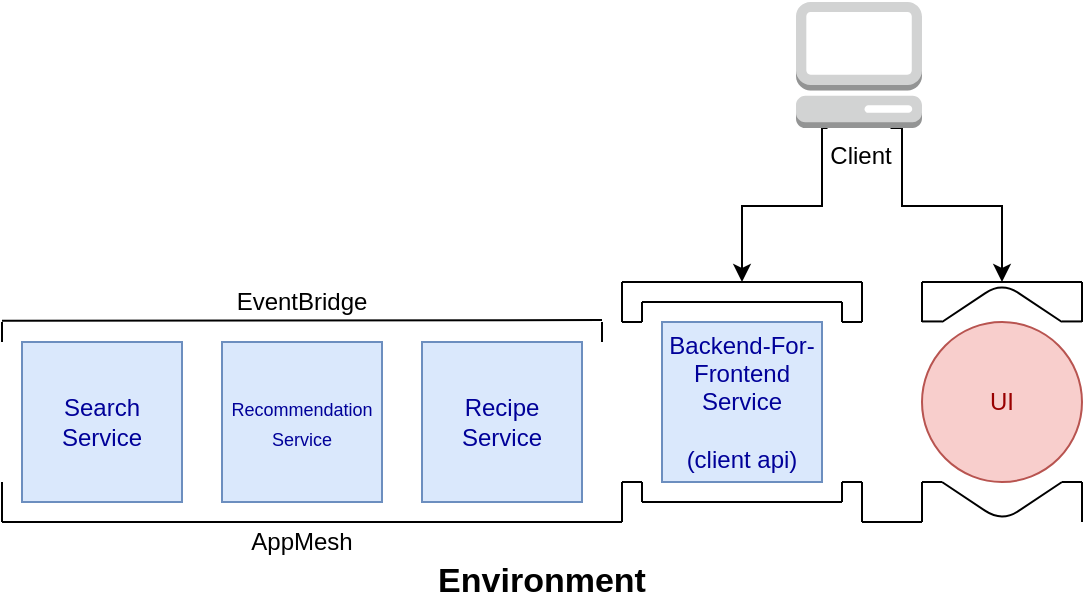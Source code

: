 <mxfile version="13.0.3" type="device"><diagram id="cybeF8K7mfgxfcb3msKQ" name="Page-1"><mxGraphModel dx="907" dy="733" grid="1" gridSize="10" guides="1" tooltips="1" connect="1" arrows="1" fold="1" page="1" pageScale="1" pageWidth="850" pageHeight="1100" math="0" shadow="0"><root><mxCell id="0"/><mxCell id="1" parent="0"/><mxCell id="MAVfSBU6uShO0CGh9Nb_-1" value="" style="endArrow=none;html=1;" edge="1" parent="1"><mxGeometry width="50" height="50" relative="1" as="geometry"><mxPoint x="370" y="340" as="sourcePoint"/><mxPoint x="680" y="340" as="targetPoint"/></mxGeometry></mxCell><mxCell id="MAVfSBU6uShO0CGh9Nb_-2" value="" style="endArrow=none;html=1;" edge="1" parent="1"><mxGeometry width="50" height="50" relative="1" as="geometry"><mxPoint x="370" y="340" as="sourcePoint"/><mxPoint x="370" y="320" as="targetPoint"/></mxGeometry></mxCell><mxCell id="MAVfSBU6uShO0CGh9Nb_-3" value="" style="endArrow=none;html=1;" edge="1" parent="1"><mxGeometry width="50" height="50" relative="1" as="geometry"><mxPoint x="680" y="340" as="sourcePoint"/><mxPoint x="680" y="320" as="targetPoint"/></mxGeometry></mxCell><mxCell id="MAVfSBU6uShO0CGh9Nb_-5" value="" style="endArrow=none;html=1;" edge="1" parent="1"><mxGeometry width="50" height="50" relative="1" as="geometry"><mxPoint x="800" y="340" as="sourcePoint"/><mxPoint x="800" y="320" as="targetPoint"/></mxGeometry></mxCell><mxCell id="MAVfSBU6uShO0CGh9Nb_-6" value="" style="endArrow=none;html=1;" edge="1" parent="1"><mxGeometry width="50" height="50" relative="1" as="geometry"><mxPoint x="830" y="340" as="sourcePoint"/><mxPoint x="830" y="320" as="targetPoint"/></mxGeometry></mxCell><mxCell id="MAVfSBU6uShO0CGh9Nb_-7" value="" style="endArrow=none;html=1;" edge="1" parent="1"><mxGeometry width="50" height="50" relative="1" as="geometry"><mxPoint x="910" y="340" as="sourcePoint"/><mxPoint x="910" y="320" as="targetPoint"/></mxGeometry></mxCell><mxCell id="MAVfSBU6uShO0CGh9Nb_-8" value="" style="endArrow=none;html=1;" edge="1" parent="1"><mxGeometry width="50" height="50" relative="1" as="geometry"><mxPoint x="680" y="320" as="sourcePoint"/><mxPoint x="690" y="320" as="targetPoint"/></mxGeometry></mxCell><mxCell id="MAVfSBU6uShO0CGh9Nb_-9" value="" style="endArrow=none;html=1;" edge="1" parent="1"><mxGeometry width="50" height="50" relative="1" as="geometry"><mxPoint x="790" y="320" as="sourcePoint"/><mxPoint x="800" y="320" as="targetPoint"/></mxGeometry></mxCell><mxCell id="MAVfSBU6uShO0CGh9Nb_-10" value="" style="endArrow=none;html=1;" edge="1" parent="1"><mxGeometry width="50" height="50" relative="1" as="geometry"><mxPoint x="800" y="340" as="sourcePoint"/><mxPoint x="830" y="340" as="targetPoint"/></mxGeometry></mxCell><mxCell id="MAVfSBU6uShO0CGh9Nb_-11" value="" style="endArrow=none;html=1;" edge="1" parent="1"><mxGeometry width="50" height="50" relative="1" as="geometry"><mxPoint x="830" y="320" as="sourcePoint"/><mxPoint x="840" y="320" as="targetPoint"/></mxGeometry></mxCell><mxCell id="MAVfSBU6uShO0CGh9Nb_-12" value="" style="endArrow=none;html=1;" edge="1" parent="1"><mxGeometry width="50" height="50" relative="1" as="geometry"><mxPoint x="900" y="320" as="sourcePoint"/><mxPoint x="910" y="320" as="targetPoint"/></mxGeometry></mxCell><mxCell id="MAVfSBU6uShO0CGh9Nb_-14" value="" style="endArrow=none;html=1;" edge="1" parent="1"><mxGeometry width="50" height="50" relative="1" as="geometry"><mxPoint x="840" y="320" as="sourcePoint"/><mxPoint x="900" y="320" as="targetPoint"/><Array as="points"><mxPoint x="870" y="340"/></Array></mxGeometry></mxCell><mxCell id="MAVfSBU6uShO0CGh9Nb_-15" value="" style="endArrow=none;html=1;" edge="1" parent="1"><mxGeometry width="50" height="50" relative="1" as="geometry"><mxPoint x="690" y="330" as="sourcePoint"/><mxPoint x="690" y="320" as="targetPoint"/></mxGeometry></mxCell><mxCell id="MAVfSBU6uShO0CGh9Nb_-16" value="" style="endArrow=none;html=1;" edge="1" parent="1"><mxGeometry width="50" height="50" relative="1" as="geometry"><mxPoint x="790" y="330" as="sourcePoint"/><mxPoint x="790" y="320" as="targetPoint"/></mxGeometry></mxCell><mxCell id="MAVfSBU6uShO0CGh9Nb_-17" value="" style="endArrow=none;html=1;" edge="1" parent="1"><mxGeometry width="50" height="50" relative="1" as="geometry"><mxPoint x="790" y="330" as="sourcePoint"/><mxPoint x="690" y="330" as="targetPoint"/></mxGeometry></mxCell><mxCell id="MAVfSBU6uShO0CGh9Nb_-18" value="Backend-For-Frontend Service&lt;br&gt;&lt;br&gt;(client api)" style="whiteSpace=wrap;html=1;aspect=fixed;fillColor=#dae8fc;strokeColor=#6c8ebf;fontColor=#000099;" vertex="1" parent="1"><mxGeometry x="700" y="240" width="80" height="80" as="geometry"/></mxCell><mxCell id="MAVfSBU6uShO0CGh9Nb_-19" value="" style="endArrow=none;html=1;" edge="1" parent="1"><mxGeometry width="50" height="50" relative="1" as="geometry"><mxPoint x="790" y="230.0" as="sourcePoint"/><mxPoint x="690" y="230.0" as="targetPoint"/></mxGeometry></mxCell><mxCell id="MAVfSBU6uShO0CGh9Nb_-27" value="" style="endArrow=none;html=1;" edge="1" parent="1"><mxGeometry width="50" height="50" relative="1" as="geometry"><mxPoint x="690" y="230" as="sourcePoint"/><mxPoint x="690" y="240" as="targetPoint"/></mxGeometry></mxCell><mxCell id="MAVfSBU6uShO0CGh9Nb_-28" value="" style="endArrow=none;html=1;" edge="1" parent="1"><mxGeometry width="50" height="50" relative="1" as="geometry"><mxPoint x="690" y="240" as="sourcePoint"/><mxPoint x="680" y="240" as="targetPoint"/></mxGeometry></mxCell><mxCell id="MAVfSBU6uShO0CGh9Nb_-29" value="" style="endArrow=none;html=1;" edge="1" parent="1"><mxGeometry width="50" height="50" relative="1" as="geometry"><mxPoint x="680" y="220" as="sourcePoint"/><mxPoint x="680" y="240" as="targetPoint"/></mxGeometry></mxCell><mxCell id="MAVfSBU6uShO0CGh9Nb_-30" value="" style="endArrow=none;html=1;" edge="1" parent="1"><mxGeometry width="50" height="50" relative="1" as="geometry"><mxPoint x="680" y="220" as="sourcePoint"/><mxPoint x="800" y="220" as="targetPoint"/></mxGeometry></mxCell><mxCell id="MAVfSBU6uShO0CGh9Nb_-31" value="" style="endArrow=none;html=1;" edge="1" parent="1"><mxGeometry width="50" height="50" relative="1" as="geometry"><mxPoint x="800" y="240" as="sourcePoint"/><mxPoint x="800" y="220" as="targetPoint"/></mxGeometry></mxCell><mxCell id="MAVfSBU6uShO0CGh9Nb_-32" value="" style="endArrow=none;html=1;" edge="1" parent="1"><mxGeometry width="50" height="50" relative="1" as="geometry"><mxPoint x="790" y="240" as="sourcePoint"/><mxPoint x="790" y="230" as="targetPoint"/></mxGeometry></mxCell><mxCell id="MAVfSBU6uShO0CGh9Nb_-33" value="" style="endArrow=none;html=1;" edge="1" parent="1"><mxGeometry width="50" height="50" relative="1" as="geometry"><mxPoint x="790" y="240" as="sourcePoint"/><mxPoint x="800" y="240" as="targetPoint"/></mxGeometry></mxCell><mxCell id="MAVfSBU6uShO0CGh9Nb_-34" value="UI" style="ellipse;whiteSpace=wrap;html=1;aspect=fixed;fillColor=#f8cecc;strokeColor=#b85450;fontColor=#990000;" vertex="1" parent="1"><mxGeometry x="830" y="240" width="80" height="80" as="geometry"/></mxCell><mxCell id="MAVfSBU6uShO0CGh9Nb_-35" value="" style="endArrow=none;html=1;" edge="1" parent="1"><mxGeometry width="50" height="50" relative="1" as="geometry"><mxPoint x="840" y="240" as="sourcePoint"/><mxPoint x="900" y="240" as="targetPoint"/><Array as="points"><mxPoint x="870" y="220"/></Array></mxGeometry></mxCell><mxCell id="MAVfSBU6uShO0CGh9Nb_-36" value="" style="endArrow=none;html=1;" edge="1" parent="1"><mxGeometry width="50" height="50" relative="1" as="geometry"><mxPoint x="900" y="239.72" as="sourcePoint"/><mxPoint x="910" y="239.72" as="targetPoint"/></mxGeometry></mxCell><mxCell id="MAVfSBU6uShO0CGh9Nb_-37" value="" style="endArrow=none;html=1;" edge="1" parent="1"><mxGeometry width="50" height="50" relative="1" as="geometry"><mxPoint x="830" y="239.72" as="sourcePoint"/><mxPoint x="840" y="239.72" as="targetPoint"/></mxGeometry></mxCell><mxCell id="MAVfSBU6uShO0CGh9Nb_-38" value="" style="endArrow=none;html=1;" edge="1" parent="1"><mxGeometry width="50" height="50" relative="1" as="geometry"><mxPoint x="910" y="220" as="sourcePoint"/><mxPoint x="910" y="240" as="targetPoint"/></mxGeometry></mxCell><mxCell id="MAVfSBU6uShO0CGh9Nb_-39" value="" style="endArrow=none;html=1;" edge="1" parent="1"><mxGeometry width="50" height="50" relative="1" as="geometry"><mxPoint x="910" y="220" as="sourcePoint"/><mxPoint x="830" y="220" as="targetPoint"/></mxGeometry></mxCell><mxCell id="MAVfSBU6uShO0CGh9Nb_-40" value="" style="endArrow=none;html=1;" edge="1" parent="1"><mxGeometry width="50" height="50" relative="1" as="geometry"><mxPoint x="830" y="220" as="sourcePoint"/><mxPoint x="830" y="240" as="targetPoint"/></mxGeometry></mxCell><mxCell id="MAVfSBU6uShO0CGh9Nb_-41" value="Recipe Service" style="whiteSpace=wrap;html=1;aspect=fixed;fillColor=#dae8fc;strokeColor=#6c8ebf;fontColor=#000099;" vertex="1" parent="1"><mxGeometry x="580" y="250" width="80" height="80" as="geometry"/></mxCell><mxCell id="MAVfSBU6uShO0CGh9Nb_-42" value="&lt;font style=&quot;font-size: 9px&quot;&gt;Recommendation Service&lt;/font&gt;" style="whiteSpace=wrap;html=1;aspect=fixed;fillColor=#dae8fc;strokeColor=#6c8ebf;fontColor=#000099;" vertex="1" parent="1"><mxGeometry x="480" y="250" width="80" height="80" as="geometry"/></mxCell><mxCell id="MAVfSBU6uShO0CGh9Nb_-44" value="Search Service" style="whiteSpace=wrap;html=1;aspect=fixed;fillColor=#dae8fc;strokeColor=#6c8ebf;fontColor=#000099;" vertex="1" parent="1"><mxGeometry x="380" y="250" width="80" height="80" as="geometry"/></mxCell><mxCell id="MAVfSBU6uShO0CGh9Nb_-45" value="" style="endArrow=none;html=1;" edge="1" parent="1"><mxGeometry width="50" height="50" relative="1" as="geometry"><mxPoint x="370" y="239.43" as="sourcePoint"/><mxPoint x="670" y="239" as="targetPoint"/></mxGeometry></mxCell><mxCell id="MAVfSBU6uShO0CGh9Nb_-46" value="" style="endArrow=none;html=1;" edge="1" parent="1"><mxGeometry width="50" height="50" relative="1" as="geometry"><mxPoint x="370" y="250" as="sourcePoint"/><mxPoint x="370" y="240" as="targetPoint"/></mxGeometry></mxCell><mxCell id="MAVfSBU6uShO0CGh9Nb_-47" value="" style="endArrow=none;html=1;" edge="1" parent="1"><mxGeometry width="50" height="50" relative="1" as="geometry"><mxPoint x="670" y="250" as="sourcePoint"/><mxPoint x="670" y="240" as="targetPoint"/></mxGeometry></mxCell><mxCell id="MAVfSBU6uShO0CGh9Nb_-49" style="edgeStyle=orthogonalEdgeStyle;rounded=0;orthogonalLoop=1;jettySize=auto;html=1;exitX=0.25;exitY=1;exitDx=0;exitDy=0;exitPerimeter=0;fontColor=#990000;" edge="1" parent="1" source="MAVfSBU6uShO0CGh9Nb_-48"><mxGeometry relative="1" as="geometry"><mxPoint x="740" y="220" as="targetPoint"/><Array as="points"><mxPoint x="780" y="143"/><mxPoint x="780" y="182"/><mxPoint x="740" y="182"/></Array></mxGeometry></mxCell><mxCell id="MAVfSBU6uShO0CGh9Nb_-50" style="edgeStyle=orthogonalEdgeStyle;rounded=0;orthogonalLoop=1;jettySize=auto;html=1;exitX=0.75;exitY=1;exitDx=0;exitDy=0;exitPerimeter=0;fontColor=#990000;" edge="1" parent="1" source="MAVfSBU6uShO0CGh9Nb_-48"><mxGeometry relative="1" as="geometry"><mxPoint x="870" y="220" as="targetPoint"/><Array as="points"><mxPoint x="820" y="143"/><mxPoint x="820" y="182"/><mxPoint x="870" y="182"/></Array></mxGeometry></mxCell><mxCell id="MAVfSBU6uShO0CGh9Nb_-48" value="Client" style="outlineConnect=0;dashed=0;verticalLabelPosition=bottom;verticalAlign=top;align=center;html=1;shape=mxgraph.aws3.management_console;fillColor=#D2D3D3;gradientColor=none;fontColor=#000000;" vertex="1" parent="1"><mxGeometry x="767" y="80" width="63" height="63" as="geometry"/></mxCell><mxCell id="MAVfSBU6uShO0CGh9Nb_-51" value="EventBridge" style="text;html=1;strokeColor=none;fillColor=none;align=center;verticalAlign=middle;whiteSpace=wrap;rounded=0;fontColor=#000000;" vertex="1" parent="1"><mxGeometry x="500" y="220" width="40" height="20" as="geometry"/></mxCell><mxCell id="MAVfSBU6uShO0CGh9Nb_-52" value="AppMesh" style="text;html=1;strokeColor=none;fillColor=none;align=center;verticalAlign=middle;whiteSpace=wrap;rounded=0;fontColor=#000000;" vertex="1" parent="1"><mxGeometry x="500" y="340" width="40" height="20" as="geometry"/></mxCell><mxCell id="MAVfSBU6uShO0CGh9Nb_-53" value="Environment" style="text;html=1;strokeColor=none;fillColor=none;align=center;verticalAlign=middle;whiteSpace=wrap;rounded=0;fontColor=#000000;fontStyle=1;fontSize=17;" vertex="1" parent="1"><mxGeometry x="620" y="360" width="40" height="20" as="geometry"/></mxCell></root></mxGraphModel></diagram></mxfile>